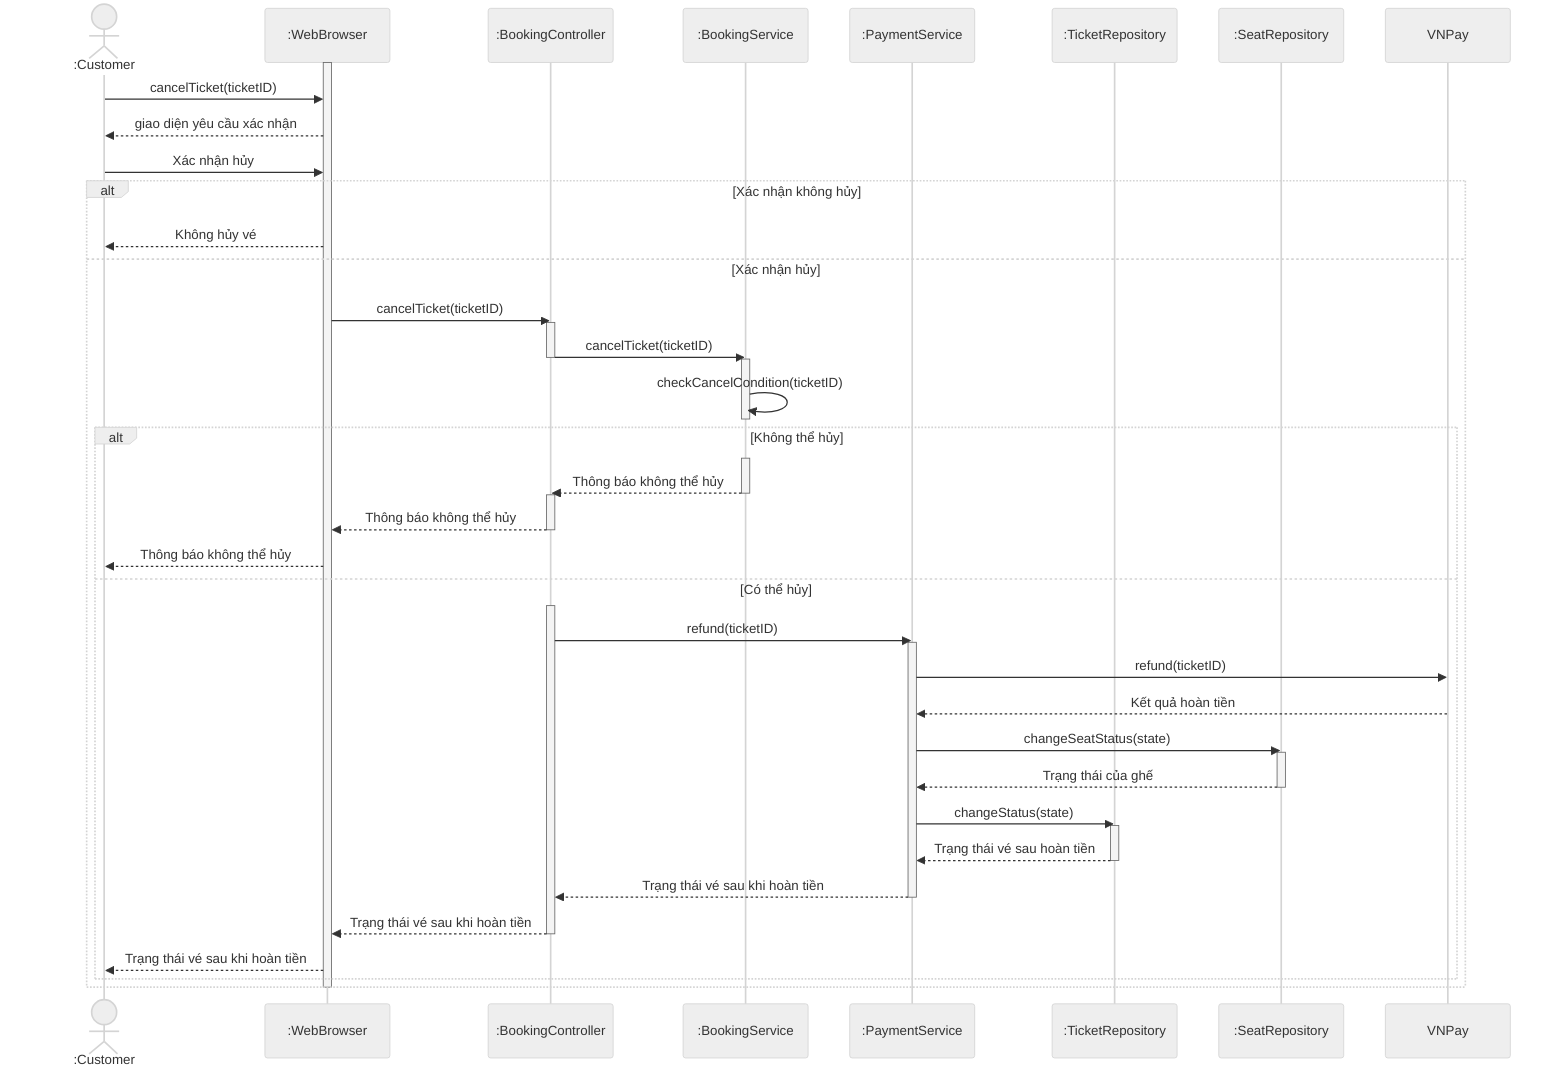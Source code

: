 ---
config:
  theme: neutral
---
sequenceDiagram
        actor user as :Customer
        participant FE as :WebBrowser
        participant ctrl as :BookingController
        participant serv as :BookingService
        participant payserv as :PaymentService
        participant repo as :TicketRepository
        participant seat as :SeatRepository
        participant VNPay

        activate FE
        user ->> FE: cancelTicket(ticketID)
        FE -->> user: giao diện yêu cầu xác nhận
        user ->> FE: Xác nhận hủy

        alt Xác nhận không hủy
            FE -->> user: Không hủy vé
        else Xác nhận hủy
            FE ->> ctrl: cancelTicket(ticketID)
            activate ctrl
            ctrl ->> serv: cancelTicket(ticketID)
            deactivate ctrl
            activate serv
            serv ->> serv: checkCancelCondition(ticketID)
            deactivate serv
            alt Không thể hủy
                activate serv
                serv -->> ctrl: Thông báo không thể hủy
                deactivate serv 
                activate ctrl
                ctrl -->> FE: Thông báo không thể hủy
                deactivate ctrl
                FE -->> user: Thông báo không thể hủy
            else Có thể hủy
                activate ctrl
                ctrl ->> payserv: refund(ticketID)
                activate payserv
                payserv ->> VNPay: refund(ticketID)
                VNPay -->> payserv: Kết quả hoàn tiền
                payserv ->> seat: changeSeatStatus(state)
                activate seat
                seat -->> payserv: Trạng thái của ghế
                deactivate seat
                payserv ->> repo: changeStatus(state)
                activate repo
                repo -->> payserv: Trạng thái vé sau hoàn tiền
                deactivate repo
                payserv -->> ctrl: Trạng thái vé sau khi hoàn tiền
                deactivate payserv
                ctrl -->> FE: Trạng thái vé sau khi hoàn tiền
                deactivate ctrl 
                FE -->> user: Trạng thái vé sau khi hoàn tiền
            end
        end
        deactivate FE